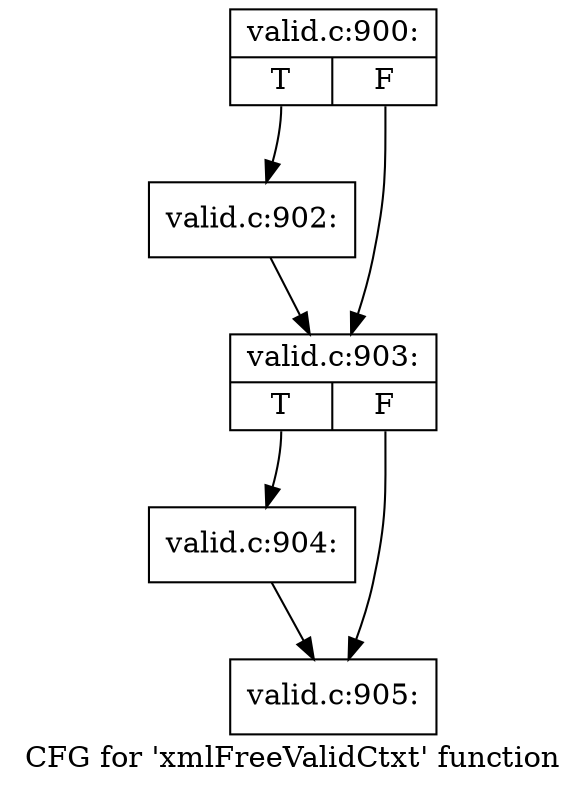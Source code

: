 digraph "CFG for 'xmlFreeValidCtxt' function" {
	label="CFG for 'xmlFreeValidCtxt' function";

	Node0x4ed78c0 [shape=record,label="{valid.c:900:|{<s0>T|<s1>F}}"];
	Node0x4ed78c0:s0 -> Node0x4ed7950;
	Node0x4ed78c0:s1 -> Node0x4ed79a0;
	Node0x4ed7950 [shape=record,label="{valid.c:902:}"];
	Node0x4ed7950 -> Node0x4ed79a0;
	Node0x4ed79a0 [shape=record,label="{valid.c:903:|{<s0>T|<s1>F}}"];
	Node0x4ed79a0:s0 -> Node0x4eb0ce0;
	Node0x4ed79a0:s1 -> Node0x4edd780;
	Node0x4eb0ce0 [shape=record,label="{valid.c:904:}"];
	Node0x4eb0ce0 -> Node0x4edd780;
	Node0x4edd780 [shape=record,label="{valid.c:905:}"];
}
